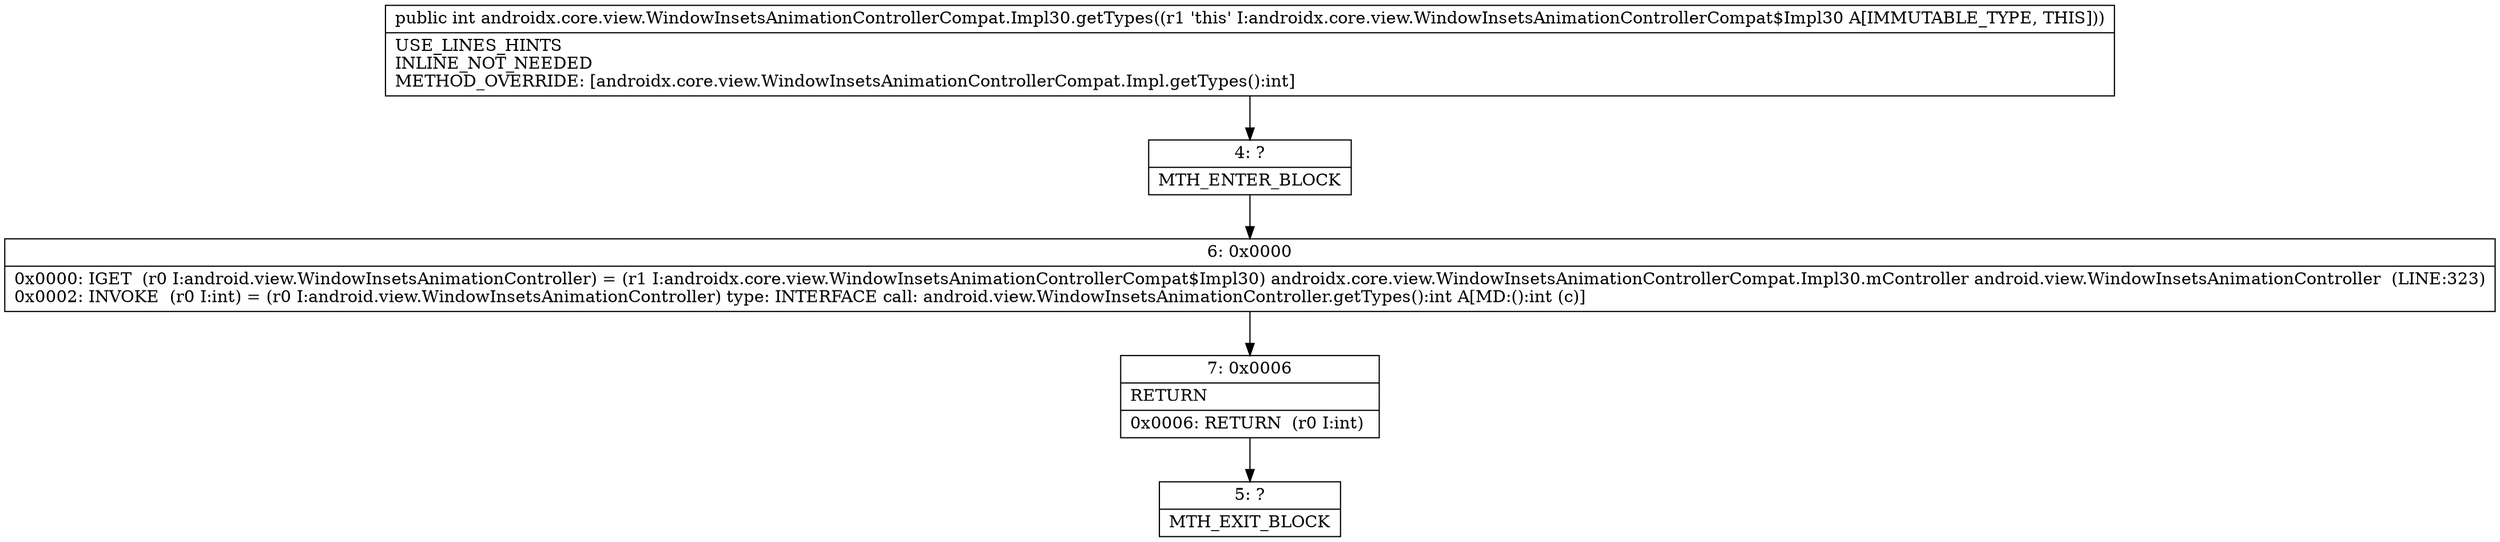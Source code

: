 digraph "CFG forandroidx.core.view.WindowInsetsAnimationControllerCompat.Impl30.getTypes()I" {
Node_4 [shape=record,label="{4\:\ ?|MTH_ENTER_BLOCK\l}"];
Node_6 [shape=record,label="{6\:\ 0x0000|0x0000: IGET  (r0 I:android.view.WindowInsetsAnimationController) = (r1 I:androidx.core.view.WindowInsetsAnimationControllerCompat$Impl30) androidx.core.view.WindowInsetsAnimationControllerCompat.Impl30.mController android.view.WindowInsetsAnimationController  (LINE:323)\l0x0002: INVOKE  (r0 I:int) = (r0 I:android.view.WindowInsetsAnimationController) type: INTERFACE call: android.view.WindowInsetsAnimationController.getTypes():int A[MD:():int (c)]\l}"];
Node_7 [shape=record,label="{7\:\ 0x0006|RETURN\l|0x0006: RETURN  (r0 I:int) \l}"];
Node_5 [shape=record,label="{5\:\ ?|MTH_EXIT_BLOCK\l}"];
MethodNode[shape=record,label="{public int androidx.core.view.WindowInsetsAnimationControllerCompat.Impl30.getTypes((r1 'this' I:androidx.core.view.WindowInsetsAnimationControllerCompat$Impl30 A[IMMUTABLE_TYPE, THIS]))  | USE_LINES_HINTS\lINLINE_NOT_NEEDED\lMETHOD_OVERRIDE: [androidx.core.view.WindowInsetsAnimationControllerCompat.Impl.getTypes():int]\l}"];
MethodNode -> Node_4;Node_4 -> Node_6;
Node_6 -> Node_7;
Node_7 -> Node_5;
}

